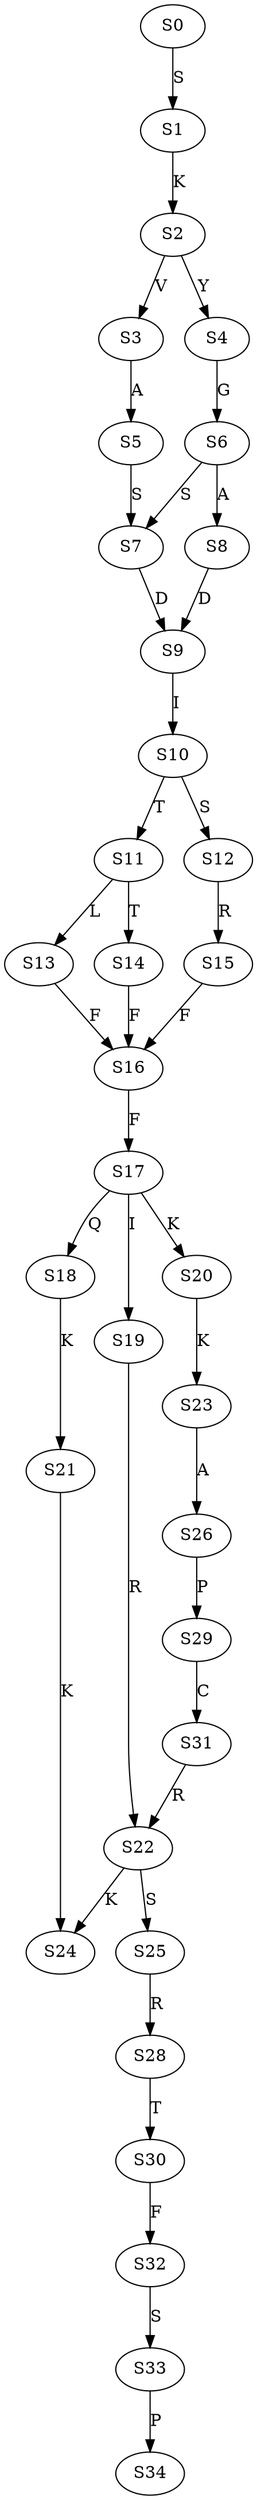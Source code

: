 strict digraph  {
	S0 -> S1 [ label = S ];
	S1 -> S2 [ label = K ];
	S2 -> S3 [ label = V ];
	S2 -> S4 [ label = Y ];
	S3 -> S5 [ label = A ];
	S4 -> S6 [ label = G ];
	S5 -> S7 [ label = S ];
	S6 -> S8 [ label = A ];
	S6 -> S7 [ label = S ];
	S7 -> S9 [ label = D ];
	S8 -> S9 [ label = D ];
	S9 -> S10 [ label = I ];
	S10 -> S11 [ label = T ];
	S10 -> S12 [ label = S ];
	S11 -> S13 [ label = L ];
	S11 -> S14 [ label = T ];
	S12 -> S15 [ label = R ];
	S13 -> S16 [ label = F ];
	S14 -> S16 [ label = F ];
	S15 -> S16 [ label = F ];
	S16 -> S17 [ label = F ];
	S17 -> S18 [ label = Q ];
	S17 -> S19 [ label = I ];
	S17 -> S20 [ label = K ];
	S18 -> S21 [ label = K ];
	S19 -> S22 [ label = R ];
	S20 -> S23 [ label = K ];
	S21 -> S24 [ label = K ];
	S22 -> S24 [ label = K ];
	S22 -> S25 [ label = S ];
	S23 -> S26 [ label = A ];
	S25 -> S28 [ label = R ];
	S26 -> S29 [ label = P ];
	S28 -> S30 [ label = T ];
	S29 -> S31 [ label = C ];
	S30 -> S32 [ label = F ];
	S31 -> S22 [ label = R ];
	S32 -> S33 [ label = S ];
	S33 -> S34 [ label = P ];
}
